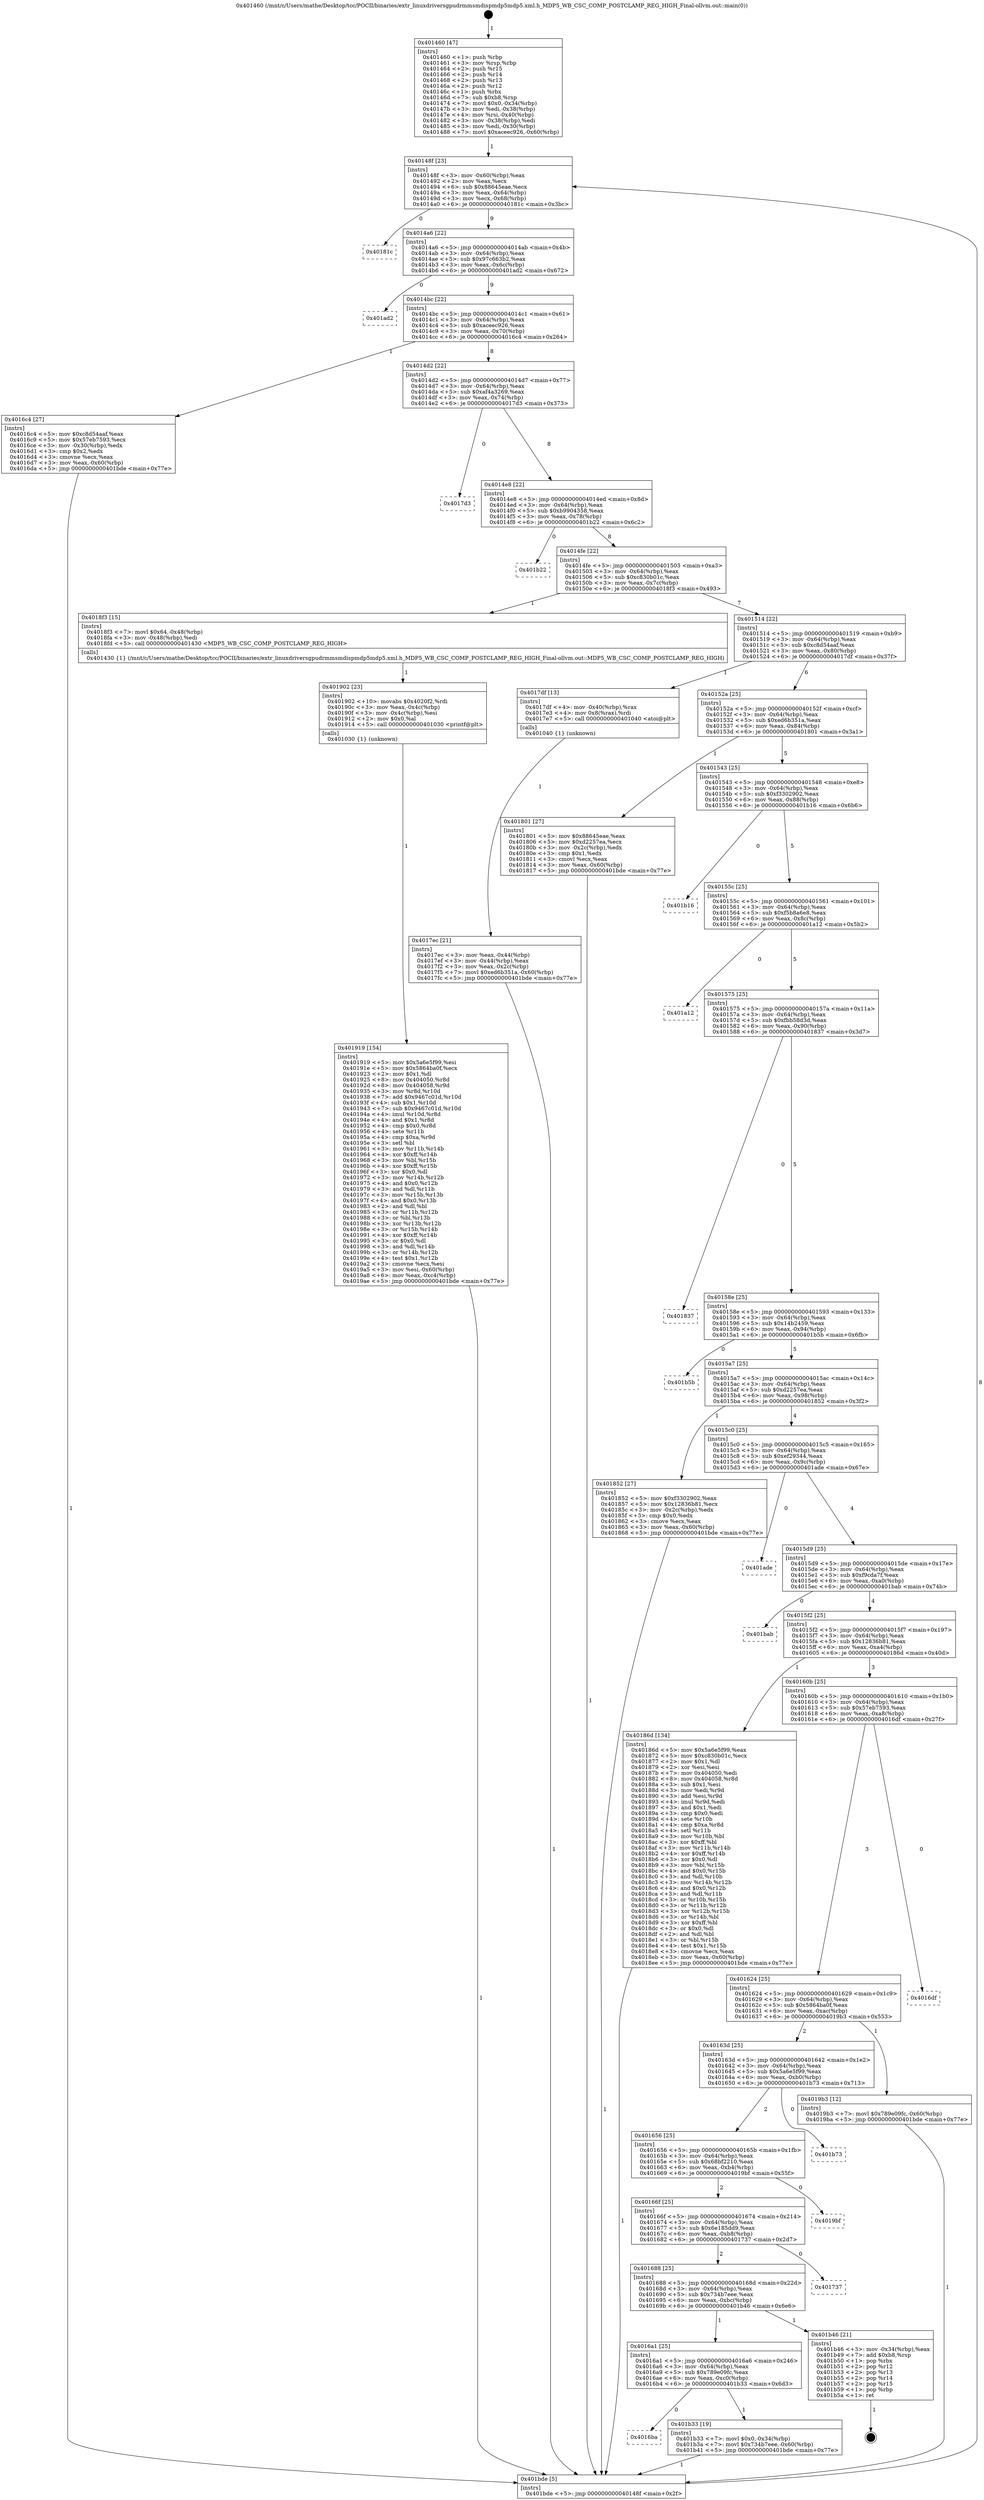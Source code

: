 digraph "0x401460" {
  label = "0x401460 (/mnt/c/Users/mathe/Desktop/tcc/POCII/binaries/extr_linuxdriversgpudrmmsmdispmdp5mdp5.xml.h_MDP5_WB_CSC_COMP_POSTCLAMP_REG_HIGH_Final-ollvm.out::main(0))"
  labelloc = "t"
  node[shape=record]

  Entry [label="",width=0.3,height=0.3,shape=circle,fillcolor=black,style=filled]
  "0x40148f" [label="{
     0x40148f [23]\l
     | [instrs]\l
     &nbsp;&nbsp;0x40148f \<+3\>: mov -0x60(%rbp),%eax\l
     &nbsp;&nbsp;0x401492 \<+2\>: mov %eax,%ecx\l
     &nbsp;&nbsp;0x401494 \<+6\>: sub $0x88645eae,%ecx\l
     &nbsp;&nbsp;0x40149a \<+3\>: mov %eax,-0x64(%rbp)\l
     &nbsp;&nbsp;0x40149d \<+3\>: mov %ecx,-0x68(%rbp)\l
     &nbsp;&nbsp;0x4014a0 \<+6\>: je 000000000040181c \<main+0x3bc\>\l
  }"]
  "0x40181c" [label="{
     0x40181c\l
  }", style=dashed]
  "0x4014a6" [label="{
     0x4014a6 [22]\l
     | [instrs]\l
     &nbsp;&nbsp;0x4014a6 \<+5\>: jmp 00000000004014ab \<main+0x4b\>\l
     &nbsp;&nbsp;0x4014ab \<+3\>: mov -0x64(%rbp),%eax\l
     &nbsp;&nbsp;0x4014ae \<+5\>: sub $0x97c663b2,%eax\l
     &nbsp;&nbsp;0x4014b3 \<+3\>: mov %eax,-0x6c(%rbp)\l
     &nbsp;&nbsp;0x4014b6 \<+6\>: je 0000000000401ad2 \<main+0x672\>\l
  }"]
  Exit [label="",width=0.3,height=0.3,shape=circle,fillcolor=black,style=filled,peripheries=2]
  "0x401ad2" [label="{
     0x401ad2\l
  }", style=dashed]
  "0x4014bc" [label="{
     0x4014bc [22]\l
     | [instrs]\l
     &nbsp;&nbsp;0x4014bc \<+5\>: jmp 00000000004014c1 \<main+0x61\>\l
     &nbsp;&nbsp;0x4014c1 \<+3\>: mov -0x64(%rbp),%eax\l
     &nbsp;&nbsp;0x4014c4 \<+5\>: sub $0xaceec926,%eax\l
     &nbsp;&nbsp;0x4014c9 \<+3\>: mov %eax,-0x70(%rbp)\l
     &nbsp;&nbsp;0x4014cc \<+6\>: je 00000000004016c4 \<main+0x264\>\l
  }"]
  "0x4016ba" [label="{
     0x4016ba\l
  }", style=dashed]
  "0x4016c4" [label="{
     0x4016c4 [27]\l
     | [instrs]\l
     &nbsp;&nbsp;0x4016c4 \<+5\>: mov $0xc8d54aaf,%eax\l
     &nbsp;&nbsp;0x4016c9 \<+5\>: mov $0x57eb7593,%ecx\l
     &nbsp;&nbsp;0x4016ce \<+3\>: mov -0x30(%rbp),%edx\l
     &nbsp;&nbsp;0x4016d1 \<+3\>: cmp $0x2,%edx\l
     &nbsp;&nbsp;0x4016d4 \<+3\>: cmovne %ecx,%eax\l
     &nbsp;&nbsp;0x4016d7 \<+3\>: mov %eax,-0x60(%rbp)\l
     &nbsp;&nbsp;0x4016da \<+5\>: jmp 0000000000401bde \<main+0x77e\>\l
  }"]
  "0x4014d2" [label="{
     0x4014d2 [22]\l
     | [instrs]\l
     &nbsp;&nbsp;0x4014d2 \<+5\>: jmp 00000000004014d7 \<main+0x77\>\l
     &nbsp;&nbsp;0x4014d7 \<+3\>: mov -0x64(%rbp),%eax\l
     &nbsp;&nbsp;0x4014da \<+5\>: sub $0xaf4a3269,%eax\l
     &nbsp;&nbsp;0x4014df \<+3\>: mov %eax,-0x74(%rbp)\l
     &nbsp;&nbsp;0x4014e2 \<+6\>: je 00000000004017d3 \<main+0x373\>\l
  }"]
  "0x401bde" [label="{
     0x401bde [5]\l
     | [instrs]\l
     &nbsp;&nbsp;0x401bde \<+5\>: jmp 000000000040148f \<main+0x2f\>\l
  }"]
  "0x401460" [label="{
     0x401460 [47]\l
     | [instrs]\l
     &nbsp;&nbsp;0x401460 \<+1\>: push %rbp\l
     &nbsp;&nbsp;0x401461 \<+3\>: mov %rsp,%rbp\l
     &nbsp;&nbsp;0x401464 \<+2\>: push %r15\l
     &nbsp;&nbsp;0x401466 \<+2\>: push %r14\l
     &nbsp;&nbsp;0x401468 \<+2\>: push %r13\l
     &nbsp;&nbsp;0x40146a \<+2\>: push %r12\l
     &nbsp;&nbsp;0x40146c \<+1\>: push %rbx\l
     &nbsp;&nbsp;0x40146d \<+7\>: sub $0xb8,%rsp\l
     &nbsp;&nbsp;0x401474 \<+7\>: movl $0x0,-0x34(%rbp)\l
     &nbsp;&nbsp;0x40147b \<+3\>: mov %edi,-0x38(%rbp)\l
     &nbsp;&nbsp;0x40147e \<+4\>: mov %rsi,-0x40(%rbp)\l
     &nbsp;&nbsp;0x401482 \<+3\>: mov -0x38(%rbp),%edi\l
     &nbsp;&nbsp;0x401485 \<+3\>: mov %edi,-0x30(%rbp)\l
     &nbsp;&nbsp;0x401488 \<+7\>: movl $0xaceec926,-0x60(%rbp)\l
  }"]
  "0x401b33" [label="{
     0x401b33 [19]\l
     | [instrs]\l
     &nbsp;&nbsp;0x401b33 \<+7\>: movl $0x0,-0x34(%rbp)\l
     &nbsp;&nbsp;0x401b3a \<+7\>: movl $0x734b7eee,-0x60(%rbp)\l
     &nbsp;&nbsp;0x401b41 \<+5\>: jmp 0000000000401bde \<main+0x77e\>\l
  }"]
  "0x4017d3" [label="{
     0x4017d3\l
  }", style=dashed]
  "0x4014e8" [label="{
     0x4014e8 [22]\l
     | [instrs]\l
     &nbsp;&nbsp;0x4014e8 \<+5\>: jmp 00000000004014ed \<main+0x8d\>\l
     &nbsp;&nbsp;0x4014ed \<+3\>: mov -0x64(%rbp),%eax\l
     &nbsp;&nbsp;0x4014f0 \<+5\>: sub $0xb9904358,%eax\l
     &nbsp;&nbsp;0x4014f5 \<+3\>: mov %eax,-0x78(%rbp)\l
     &nbsp;&nbsp;0x4014f8 \<+6\>: je 0000000000401b22 \<main+0x6c2\>\l
  }"]
  "0x4016a1" [label="{
     0x4016a1 [25]\l
     | [instrs]\l
     &nbsp;&nbsp;0x4016a1 \<+5\>: jmp 00000000004016a6 \<main+0x246\>\l
     &nbsp;&nbsp;0x4016a6 \<+3\>: mov -0x64(%rbp),%eax\l
     &nbsp;&nbsp;0x4016a9 \<+5\>: sub $0x789e09fc,%eax\l
     &nbsp;&nbsp;0x4016ae \<+6\>: mov %eax,-0xc0(%rbp)\l
     &nbsp;&nbsp;0x4016b4 \<+6\>: je 0000000000401b33 \<main+0x6d3\>\l
  }"]
  "0x401b22" [label="{
     0x401b22\l
  }", style=dashed]
  "0x4014fe" [label="{
     0x4014fe [22]\l
     | [instrs]\l
     &nbsp;&nbsp;0x4014fe \<+5\>: jmp 0000000000401503 \<main+0xa3\>\l
     &nbsp;&nbsp;0x401503 \<+3\>: mov -0x64(%rbp),%eax\l
     &nbsp;&nbsp;0x401506 \<+5\>: sub $0xc830b01c,%eax\l
     &nbsp;&nbsp;0x40150b \<+3\>: mov %eax,-0x7c(%rbp)\l
     &nbsp;&nbsp;0x40150e \<+6\>: je 00000000004018f3 \<main+0x493\>\l
  }"]
  "0x401b46" [label="{
     0x401b46 [21]\l
     | [instrs]\l
     &nbsp;&nbsp;0x401b46 \<+3\>: mov -0x34(%rbp),%eax\l
     &nbsp;&nbsp;0x401b49 \<+7\>: add $0xb8,%rsp\l
     &nbsp;&nbsp;0x401b50 \<+1\>: pop %rbx\l
     &nbsp;&nbsp;0x401b51 \<+2\>: pop %r12\l
     &nbsp;&nbsp;0x401b53 \<+2\>: pop %r13\l
     &nbsp;&nbsp;0x401b55 \<+2\>: pop %r14\l
     &nbsp;&nbsp;0x401b57 \<+2\>: pop %r15\l
     &nbsp;&nbsp;0x401b59 \<+1\>: pop %rbp\l
     &nbsp;&nbsp;0x401b5a \<+1\>: ret\l
  }"]
  "0x4018f3" [label="{
     0x4018f3 [15]\l
     | [instrs]\l
     &nbsp;&nbsp;0x4018f3 \<+7\>: movl $0x64,-0x48(%rbp)\l
     &nbsp;&nbsp;0x4018fa \<+3\>: mov -0x48(%rbp),%edi\l
     &nbsp;&nbsp;0x4018fd \<+5\>: call 0000000000401430 \<MDP5_WB_CSC_COMP_POSTCLAMP_REG_HIGH\>\l
     | [calls]\l
     &nbsp;&nbsp;0x401430 \{1\} (/mnt/c/Users/mathe/Desktop/tcc/POCII/binaries/extr_linuxdriversgpudrmmsmdispmdp5mdp5.xml.h_MDP5_WB_CSC_COMP_POSTCLAMP_REG_HIGH_Final-ollvm.out::MDP5_WB_CSC_COMP_POSTCLAMP_REG_HIGH)\l
  }"]
  "0x401514" [label="{
     0x401514 [22]\l
     | [instrs]\l
     &nbsp;&nbsp;0x401514 \<+5\>: jmp 0000000000401519 \<main+0xb9\>\l
     &nbsp;&nbsp;0x401519 \<+3\>: mov -0x64(%rbp),%eax\l
     &nbsp;&nbsp;0x40151c \<+5\>: sub $0xc8d54aaf,%eax\l
     &nbsp;&nbsp;0x401521 \<+3\>: mov %eax,-0x80(%rbp)\l
     &nbsp;&nbsp;0x401524 \<+6\>: je 00000000004017df \<main+0x37f\>\l
  }"]
  "0x401688" [label="{
     0x401688 [25]\l
     | [instrs]\l
     &nbsp;&nbsp;0x401688 \<+5\>: jmp 000000000040168d \<main+0x22d\>\l
     &nbsp;&nbsp;0x40168d \<+3\>: mov -0x64(%rbp),%eax\l
     &nbsp;&nbsp;0x401690 \<+5\>: sub $0x734b7eee,%eax\l
     &nbsp;&nbsp;0x401695 \<+6\>: mov %eax,-0xbc(%rbp)\l
     &nbsp;&nbsp;0x40169b \<+6\>: je 0000000000401b46 \<main+0x6e6\>\l
  }"]
  "0x4017df" [label="{
     0x4017df [13]\l
     | [instrs]\l
     &nbsp;&nbsp;0x4017df \<+4\>: mov -0x40(%rbp),%rax\l
     &nbsp;&nbsp;0x4017e3 \<+4\>: mov 0x8(%rax),%rdi\l
     &nbsp;&nbsp;0x4017e7 \<+5\>: call 0000000000401040 \<atoi@plt\>\l
     | [calls]\l
     &nbsp;&nbsp;0x401040 \{1\} (unknown)\l
  }"]
  "0x40152a" [label="{
     0x40152a [25]\l
     | [instrs]\l
     &nbsp;&nbsp;0x40152a \<+5\>: jmp 000000000040152f \<main+0xcf\>\l
     &nbsp;&nbsp;0x40152f \<+3\>: mov -0x64(%rbp),%eax\l
     &nbsp;&nbsp;0x401532 \<+5\>: sub $0xed6b351a,%eax\l
     &nbsp;&nbsp;0x401537 \<+6\>: mov %eax,-0x84(%rbp)\l
     &nbsp;&nbsp;0x40153d \<+6\>: je 0000000000401801 \<main+0x3a1\>\l
  }"]
  "0x4017ec" [label="{
     0x4017ec [21]\l
     | [instrs]\l
     &nbsp;&nbsp;0x4017ec \<+3\>: mov %eax,-0x44(%rbp)\l
     &nbsp;&nbsp;0x4017ef \<+3\>: mov -0x44(%rbp),%eax\l
     &nbsp;&nbsp;0x4017f2 \<+3\>: mov %eax,-0x2c(%rbp)\l
     &nbsp;&nbsp;0x4017f5 \<+7\>: movl $0xed6b351a,-0x60(%rbp)\l
     &nbsp;&nbsp;0x4017fc \<+5\>: jmp 0000000000401bde \<main+0x77e\>\l
  }"]
  "0x401737" [label="{
     0x401737\l
  }", style=dashed]
  "0x401801" [label="{
     0x401801 [27]\l
     | [instrs]\l
     &nbsp;&nbsp;0x401801 \<+5\>: mov $0x88645eae,%eax\l
     &nbsp;&nbsp;0x401806 \<+5\>: mov $0xd2257ea,%ecx\l
     &nbsp;&nbsp;0x40180b \<+3\>: mov -0x2c(%rbp),%edx\l
     &nbsp;&nbsp;0x40180e \<+3\>: cmp $0x1,%edx\l
     &nbsp;&nbsp;0x401811 \<+3\>: cmovl %ecx,%eax\l
     &nbsp;&nbsp;0x401814 \<+3\>: mov %eax,-0x60(%rbp)\l
     &nbsp;&nbsp;0x401817 \<+5\>: jmp 0000000000401bde \<main+0x77e\>\l
  }"]
  "0x401543" [label="{
     0x401543 [25]\l
     | [instrs]\l
     &nbsp;&nbsp;0x401543 \<+5\>: jmp 0000000000401548 \<main+0xe8\>\l
     &nbsp;&nbsp;0x401548 \<+3\>: mov -0x64(%rbp),%eax\l
     &nbsp;&nbsp;0x40154b \<+5\>: sub $0xf3302902,%eax\l
     &nbsp;&nbsp;0x401550 \<+6\>: mov %eax,-0x88(%rbp)\l
     &nbsp;&nbsp;0x401556 \<+6\>: je 0000000000401b16 \<main+0x6b6\>\l
  }"]
  "0x40166f" [label="{
     0x40166f [25]\l
     | [instrs]\l
     &nbsp;&nbsp;0x40166f \<+5\>: jmp 0000000000401674 \<main+0x214\>\l
     &nbsp;&nbsp;0x401674 \<+3\>: mov -0x64(%rbp),%eax\l
     &nbsp;&nbsp;0x401677 \<+5\>: sub $0x6e185dd9,%eax\l
     &nbsp;&nbsp;0x40167c \<+6\>: mov %eax,-0xb8(%rbp)\l
     &nbsp;&nbsp;0x401682 \<+6\>: je 0000000000401737 \<main+0x2d7\>\l
  }"]
  "0x401b16" [label="{
     0x401b16\l
  }", style=dashed]
  "0x40155c" [label="{
     0x40155c [25]\l
     | [instrs]\l
     &nbsp;&nbsp;0x40155c \<+5\>: jmp 0000000000401561 \<main+0x101\>\l
     &nbsp;&nbsp;0x401561 \<+3\>: mov -0x64(%rbp),%eax\l
     &nbsp;&nbsp;0x401564 \<+5\>: sub $0xf5b8a6e8,%eax\l
     &nbsp;&nbsp;0x401569 \<+6\>: mov %eax,-0x8c(%rbp)\l
     &nbsp;&nbsp;0x40156f \<+6\>: je 0000000000401a12 \<main+0x5b2\>\l
  }"]
  "0x4019bf" [label="{
     0x4019bf\l
  }", style=dashed]
  "0x401a12" [label="{
     0x401a12\l
  }", style=dashed]
  "0x401575" [label="{
     0x401575 [25]\l
     | [instrs]\l
     &nbsp;&nbsp;0x401575 \<+5\>: jmp 000000000040157a \<main+0x11a\>\l
     &nbsp;&nbsp;0x40157a \<+3\>: mov -0x64(%rbp),%eax\l
     &nbsp;&nbsp;0x40157d \<+5\>: sub $0xfbb58d3d,%eax\l
     &nbsp;&nbsp;0x401582 \<+6\>: mov %eax,-0x90(%rbp)\l
     &nbsp;&nbsp;0x401588 \<+6\>: je 0000000000401837 \<main+0x3d7\>\l
  }"]
  "0x401656" [label="{
     0x401656 [25]\l
     | [instrs]\l
     &nbsp;&nbsp;0x401656 \<+5\>: jmp 000000000040165b \<main+0x1fb\>\l
     &nbsp;&nbsp;0x40165b \<+3\>: mov -0x64(%rbp),%eax\l
     &nbsp;&nbsp;0x40165e \<+5\>: sub $0x68bf2210,%eax\l
     &nbsp;&nbsp;0x401663 \<+6\>: mov %eax,-0xb4(%rbp)\l
     &nbsp;&nbsp;0x401669 \<+6\>: je 00000000004019bf \<main+0x55f\>\l
  }"]
  "0x401837" [label="{
     0x401837\l
  }", style=dashed]
  "0x40158e" [label="{
     0x40158e [25]\l
     | [instrs]\l
     &nbsp;&nbsp;0x40158e \<+5\>: jmp 0000000000401593 \<main+0x133\>\l
     &nbsp;&nbsp;0x401593 \<+3\>: mov -0x64(%rbp),%eax\l
     &nbsp;&nbsp;0x401596 \<+5\>: sub $0x14b2459,%eax\l
     &nbsp;&nbsp;0x40159b \<+6\>: mov %eax,-0x94(%rbp)\l
     &nbsp;&nbsp;0x4015a1 \<+6\>: je 0000000000401b5b \<main+0x6fb\>\l
  }"]
  "0x401b73" [label="{
     0x401b73\l
  }", style=dashed]
  "0x401b5b" [label="{
     0x401b5b\l
  }", style=dashed]
  "0x4015a7" [label="{
     0x4015a7 [25]\l
     | [instrs]\l
     &nbsp;&nbsp;0x4015a7 \<+5\>: jmp 00000000004015ac \<main+0x14c\>\l
     &nbsp;&nbsp;0x4015ac \<+3\>: mov -0x64(%rbp),%eax\l
     &nbsp;&nbsp;0x4015af \<+5\>: sub $0xd2257ea,%eax\l
     &nbsp;&nbsp;0x4015b4 \<+6\>: mov %eax,-0x98(%rbp)\l
     &nbsp;&nbsp;0x4015ba \<+6\>: je 0000000000401852 \<main+0x3f2\>\l
  }"]
  "0x40163d" [label="{
     0x40163d [25]\l
     | [instrs]\l
     &nbsp;&nbsp;0x40163d \<+5\>: jmp 0000000000401642 \<main+0x1e2\>\l
     &nbsp;&nbsp;0x401642 \<+3\>: mov -0x64(%rbp),%eax\l
     &nbsp;&nbsp;0x401645 \<+5\>: sub $0x5a6e5f99,%eax\l
     &nbsp;&nbsp;0x40164a \<+6\>: mov %eax,-0xb0(%rbp)\l
     &nbsp;&nbsp;0x401650 \<+6\>: je 0000000000401b73 \<main+0x713\>\l
  }"]
  "0x401852" [label="{
     0x401852 [27]\l
     | [instrs]\l
     &nbsp;&nbsp;0x401852 \<+5\>: mov $0xf3302902,%eax\l
     &nbsp;&nbsp;0x401857 \<+5\>: mov $0x12836b81,%ecx\l
     &nbsp;&nbsp;0x40185c \<+3\>: mov -0x2c(%rbp),%edx\l
     &nbsp;&nbsp;0x40185f \<+3\>: cmp $0x0,%edx\l
     &nbsp;&nbsp;0x401862 \<+3\>: cmove %ecx,%eax\l
     &nbsp;&nbsp;0x401865 \<+3\>: mov %eax,-0x60(%rbp)\l
     &nbsp;&nbsp;0x401868 \<+5\>: jmp 0000000000401bde \<main+0x77e\>\l
  }"]
  "0x4015c0" [label="{
     0x4015c0 [25]\l
     | [instrs]\l
     &nbsp;&nbsp;0x4015c0 \<+5\>: jmp 00000000004015c5 \<main+0x165\>\l
     &nbsp;&nbsp;0x4015c5 \<+3\>: mov -0x64(%rbp),%eax\l
     &nbsp;&nbsp;0x4015c8 \<+5\>: sub $0xef29344,%eax\l
     &nbsp;&nbsp;0x4015cd \<+6\>: mov %eax,-0x9c(%rbp)\l
     &nbsp;&nbsp;0x4015d3 \<+6\>: je 0000000000401ade \<main+0x67e\>\l
  }"]
  "0x4019b3" [label="{
     0x4019b3 [12]\l
     | [instrs]\l
     &nbsp;&nbsp;0x4019b3 \<+7\>: movl $0x789e09fc,-0x60(%rbp)\l
     &nbsp;&nbsp;0x4019ba \<+5\>: jmp 0000000000401bde \<main+0x77e\>\l
  }"]
  "0x401ade" [label="{
     0x401ade\l
  }", style=dashed]
  "0x4015d9" [label="{
     0x4015d9 [25]\l
     | [instrs]\l
     &nbsp;&nbsp;0x4015d9 \<+5\>: jmp 00000000004015de \<main+0x17e\>\l
     &nbsp;&nbsp;0x4015de \<+3\>: mov -0x64(%rbp),%eax\l
     &nbsp;&nbsp;0x4015e1 \<+5\>: sub $0xf9cda7f,%eax\l
     &nbsp;&nbsp;0x4015e6 \<+6\>: mov %eax,-0xa0(%rbp)\l
     &nbsp;&nbsp;0x4015ec \<+6\>: je 0000000000401bab \<main+0x74b\>\l
  }"]
  "0x401624" [label="{
     0x401624 [25]\l
     | [instrs]\l
     &nbsp;&nbsp;0x401624 \<+5\>: jmp 0000000000401629 \<main+0x1c9\>\l
     &nbsp;&nbsp;0x401629 \<+3\>: mov -0x64(%rbp),%eax\l
     &nbsp;&nbsp;0x40162c \<+5\>: sub $0x5864ba0f,%eax\l
     &nbsp;&nbsp;0x401631 \<+6\>: mov %eax,-0xac(%rbp)\l
     &nbsp;&nbsp;0x401637 \<+6\>: je 00000000004019b3 \<main+0x553\>\l
  }"]
  "0x401bab" [label="{
     0x401bab\l
  }", style=dashed]
  "0x4015f2" [label="{
     0x4015f2 [25]\l
     | [instrs]\l
     &nbsp;&nbsp;0x4015f2 \<+5\>: jmp 00000000004015f7 \<main+0x197\>\l
     &nbsp;&nbsp;0x4015f7 \<+3\>: mov -0x64(%rbp),%eax\l
     &nbsp;&nbsp;0x4015fa \<+5\>: sub $0x12836b81,%eax\l
     &nbsp;&nbsp;0x4015ff \<+6\>: mov %eax,-0xa4(%rbp)\l
     &nbsp;&nbsp;0x401605 \<+6\>: je 000000000040186d \<main+0x40d\>\l
  }"]
  "0x4016df" [label="{
     0x4016df\l
  }", style=dashed]
  "0x40186d" [label="{
     0x40186d [134]\l
     | [instrs]\l
     &nbsp;&nbsp;0x40186d \<+5\>: mov $0x5a6e5f99,%eax\l
     &nbsp;&nbsp;0x401872 \<+5\>: mov $0xc830b01c,%ecx\l
     &nbsp;&nbsp;0x401877 \<+2\>: mov $0x1,%dl\l
     &nbsp;&nbsp;0x401879 \<+2\>: xor %esi,%esi\l
     &nbsp;&nbsp;0x40187b \<+7\>: mov 0x404050,%edi\l
     &nbsp;&nbsp;0x401882 \<+8\>: mov 0x404058,%r8d\l
     &nbsp;&nbsp;0x40188a \<+3\>: sub $0x1,%esi\l
     &nbsp;&nbsp;0x40188d \<+3\>: mov %edi,%r9d\l
     &nbsp;&nbsp;0x401890 \<+3\>: add %esi,%r9d\l
     &nbsp;&nbsp;0x401893 \<+4\>: imul %r9d,%edi\l
     &nbsp;&nbsp;0x401897 \<+3\>: and $0x1,%edi\l
     &nbsp;&nbsp;0x40189a \<+3\>: cmp $0x0,%edi\l
     &nbsp;&nbsp;0x40189d \<+4\>: sete %r10b\l
     &nbsp;&nbsp;0x4018a1 \<+4\>: cmp $0xa,%r8d\l
     &nbsp;&nbsp;0x4018a5 \<+4\>: setl %r11b\l
     &nbsp;&nbsp;0x4018a9 \<+3\>: mov %r10b,%bl\l
     &nbsp;&nbsp;0x4018ac \<+3\>: xor $0xff,%bl\l
     &nbsp;&nbsp;0x4018af \<+3\>: mov %r11b,%r14b\l
     &nbsp;&nbsp;0x4018b2 \<+4\>: xor $0xff,%r14b\l
     &nbsp;&nbsp;0x4018b6 \<+3\>: xor $0x0,%dl\l
     &nbsp;&nbsp;0x4018b9 \<+3\>: mov %bl,%r15b\l
     &nbsp;&nbsp;0x4018bc \<+4\>: and $0x0,%r15b\l
     &nbsp;&nbsp;0x4018c0 \<+3\>: and %dl,%r10b\l
     &nbsp;&nbsp;0x4018c3 \<+3\>: mov %r14b,%r12b\l
     &nbsp;&nbsp;0x4018c6 \<+4\>: and $0x0,%r12b\l
     &nbsp;&nbsp;0x4018ca \<+3\>: and %dl,%r11b\l
     &nbsp;&nbsp;0x4018cd \<+3\>: or %r10b,%r15b\l
     &nbsp;&nbsp;0x4018d0 \<+3\>: or %r11b,%r12b\l
     &nbsp;&nbsp;0x4018d3 \<+3\>: xor %r12b,%r15b\l
     &nbsp;&nbsp;0x4018d6 \<+3\>: or %r14b,%bl\l
     &nbsp;&nbsp;0x4018d9 \<+3\>: xor $0xff,%bl\l
     &nbsp;&nbsp;0x4018dc \<+3\>: or $0x0,%dl\l
     &nbsp;&nbsp;0x4018df \<+2\>: and %dl,%bl\l
     &nbsp;&nbsp;0x4018e1 \<+3\>: or %bl,%r15b\l
     &nbsp;&nbsp;0x4018e4 \<+4\>: test $0x1,%r15b\l
     &nbsp;&nbsp;0x4018e8 \<+3\>: cmovne %ecx,%eax\l
     &nbsp;&nbsp;0x4018eb \<+3\>: mov %eax,-0x60(%rbp)\l
     &nbsp;&nbsp;0x4018ee \<+5\>: jmp 0000000000401bde \<main+0x77e\>\l
  }"]
  "0x40160b" [label="{
     0x40160b [25]\l
     | [instrs]\l
     &nbsp;&nbsp;0x40160b \<+5\>: jmp 0000000000401610 \<main+0x1b0\>\l
     &nbsp;&nbsp;0x401610 \<+3\>: mov -0x64(%rbp),%eax\l
     &nbsp;&nbsp;0x401613 \<+5\>: sub $0x57eb7593,%eax\l
     &nbsp;&nbsp;0x401618 \<+6\>: mov %eax,-0xa8(%rbp)\l
     &nbsp;&nbsp;0x40161e \<+6\>: je 00000000004016df \<main+0x27f\>\l
  }"]
  "0x401902" [label="{
     0x401902 [23]\l
     | [instrs]\l
     &nbsp;&nbsp;0x401902 \<+10\>: movabs $0x4020f2,%rdi\l
     &nbsp;&nbsp;0x40190c \<+3\>: mov %eax,-0x4c(%rbp)\l
     &nbsp;&nbsp;0x40190f \<+3\>: mov -0x4c(%rbp),%esi\l
     &nbsp;&nbsp;0x401912 \<+2\>: mov $0x0,%al\l
     &nbsp;&nbsp;0x401914 \<+5\>: call 0000000000401030 \<printf@plt\>\l
     | [calls]\l
     &nbsp;&nbsp;0x401030 \{1\} (unknown)\l
  }"]
  "0x401919" [label="{
     0x401919 [154]\l
     | [instrs]\l
     &nbsp;&nbsp;0x401919 \<+5\>: mov $0x5a6e5f99,%esi\l
     &nbsp;&nbsp;0x40191e \<+5\>: mov $0x5864ba0f,%ecx\l
     &nbsp;&nbsp;0x401923 \<+2\>: mov $0x1,%dl\l
     &nbsp;&nbsp;0x401925 \<+8\>: mov 0x404050,%r8d\l
     &nbsp;&nbsp;0x40192d \<+8\>: mov 0x404058,%r9d\l
     &nbsp;&nbsp;0x401935 \<+3\>: mov %r8d,%r10d\l
     &nbsp;&nbsp;0x401938 \<+7\>: add $0x9467c01d,%r10d\l
     &nbsp;&nbsp;0x40193f \<+4\>: sub $0x1,%r10d\l
     &nbsp;&nbsp;0x401943 \<+7\>: sub $0x9467c01d,%r10d\l
     &nbsp;&nbsp;0x40194a \<+4\>: imul %r10d,%r8d\l
     &nbsp;&nbsp;0x40194e \<+4\>: and $0x1,%r8d\l
     &nbsp;&nbsp;0x401952 \<+4\>: cmp $0x0,%r8d\l
     &nbsp;&nbsp;0x401956 \<+4\>: sete %r11b\l
     &nbsp;&nbsp;0x40195a \<+4\>: cmp $0xa,%r9d\l
     &nbsp;&nbsp;0x40195e \<+3\>: setl %bl\l
     &nbsp;&nbsp;0x401961 \<+3\>: mov %r11b,%r14b\l
     &nbsp;&nbsp;0x401964 \<+4\>: xor $0xff,%r14b\l
     &nbsp;&nbsp;0x401968 \<+3\>: mov %bl,%r15b\l
     &nbsp;&nbsp;0x40196b \<+4\>: xor $0xff,%r15b\l
     &nbsp;&nbsp;0x40196f \<+3\>: xor $0x0,%dl\l
     &nbsp;&nbsp;0x401972 \<+3\>: mov %r14b,%r12b\l
     &nbsp;&nbsp;0x401975 \<+4\>: and $0x0,%r12b\l
     &nbsp;&nbsp;0x401979 \<+3\>: and %dl,%r11b\l
     &nbsp;&nbsp;0x40197c \<+3\>: mov %r15b,%r13b\l
     &nbsp;&nbsp;0x40197f \<+4\>: and $0x0,%r13b\l
     &nbsp;&nbsp;0x401983 \<+2\>: and %dl,%bl\l
     &nbsp;&nbsp;0x401985 \<+3\>: or %r11b,%r12b\l
     &nbsp;&nbsp;0x401988 \<+3\>: or %bl,%r13b\l
     &nbsp;&nbsp;0x40198b \<+3\>: xor %r13b,%r12b\l
     &nbsp;&nbsp;0x40198e \<+3\>: or %r15b,%r14b\l
     &nbsp;&nbsp;0x401991 \<+4\>: xor $0xff,%r14b\l
     &nbsp;&nbsp;0x401995 \<+3\>: or $0x0,%dl\l
     &nbsp;&nbsp;0x401998 \<+3\>: and %dl,%r14b\l
     &nbsp;&nbsp;0x40199b \<+3\>: or %r14b,%r12b\l
     &nbsp;&nbsp;0x40199e \<+4\>: test $0x1,%r12b\l
     &nbsp;&nbsp;0x4019a2 \<+3\>: cmovne %ecx,%esi\l
     &nbsp;&nbsp;0x4019a5 \<+3\>: mov %esi,-0x60(%rbp)\l
     &nbsp;&nbsp;0x4019a8 \<+6\>: mov %eax,-0xc4(%rbp)\l
     &nbsp;&nbsp;0x4019ae \<+5\>: jmp 0000000000401bde \<main+0x77e\>\l
  }"]
  Entry -> "0x401460" [label=" 1"]
  "0x40148f" -> "0x40181c" [label=" 0"]
  "0x40148f" -> "0x4014a6" [label=" 9"]
  "0x401b46" -> Exit [label=" 1"]
  "0x4014a6" -> "0x401ad2" [label=" 0"]
  "0x4014a6" -> "0x4014bc" [label=" 9"]
  "0x401b33" -> "0x401bde" [label=" 1"]
  "0x4014bc" -> "0x4016c4" [label=" 1"]
  "0x4014bc" -> "0x4014d2" [label=" 8"]
  "0x4016c4" -> "0x401bde" [label=" 1"]
  "0x401460" -> "0x40148f" [label=" 1"]
  "0x401bde" -> "0x40148f" [label=" 8"]
  "0x4016a1" -> "0x4016ba" [label=" 0"]
  "0x4014d2" -> "0x4017d3" [label=" 0"]
  "0x4014d2" -> "0x4014e8" [label=" 8"]
  "0x4016a1" -> "0x401b33" [label=" 1"]
  "0x4014e8" -> "0x401b22" [label=" 0"]
  "0x4014e8" -> "0x4014fe" [label=" 8"]
  "0x401688" -> "0x4016a1" [label=" 1"]
  "0x4014fe" -> "0x4018f3" [label=" 1"]
  "0x4014fe" -> "0x401514" [label=" 7"]
  "0x401688" -> "0x401b46" [label=" 1"]
  "0x401514" -> "0x4017df" [label=" 1"]
  "0x401514" -> "0x40152a" [label=" 6"]
  "0x4017df" -> "0x4017ec" [label=" 1"]
  "0x4017ec" -> "0x401bde" [label=" 1"]
  "0x40166f" -> "0x401688" [label=" 2"]
  "0x40152a" -> "0x401801" [label=" 1"]
  "0x40152a" -> "0x401543" [label=" 5"]
  "0x401801" -> "0x401bde" [label=" 1"]
  "0x40166f" -> "0x401737" [label=" 0"]
  "0x401543" -> "0x401b16" [label=" 0"]
  "0x401543" -> "0x40155c" [label=" 5"]
  "0x401656" -> "0x40166f" [label=" 2"]
  "0x40155c" -> "0x401a12" [label=" 0"]
  "0x40155c" -> "0x401575" [label=" 5"]
  "0x401656" -> "0x4019bf" [label=" 0"]
  "0x401575" -> "0x401837" [label=" 0"]
  "0x401575" -> "0x40158e" [label=" 5"]
  "0x40163d" -> "0x401656" [label=" 2"]
  "0x40158e" -> "0x401b5b" [label=" 0"]
  "0x40158e" -> "0x4015a7" [label=" 5"]
  "0x40163d" -> "0x401b73" [label=" 0"]
  "0x4015a7" -> "0x401852" [label=" 1"]
  "0x4015a7" -> "0x4015c0" [label=" 4"]
  "0x401852" -> "0x401bde" [label=" 1"]
  "0x4019b3" -> "0x401bde" [label=" 1"]
  "0x4015c0" -> "0x401ade" [label=" 0"]
  "0x4015c0" -> "0x4015d9" [label=" 4"]
  "0x401624" -> "0x40163d" [label=" 2"]
  "0x4015d9" -> "0x401bab" [label=" 0"]
  "0x4015d9" -> "0x4015f2" [label=" 4"]
  "0x401624" -> "0x4019b3" [label=" 1"]
  "0x4015f2" -> "0x40186d" [label=" 1"]
  "0x4015f2" -> "0x40160b" [label=" 3"]
  "0x40186d" -> "0x401bde" [label=" 1"]
  "0x4018f3" -> "0x401902" [label=" 1"]
  "0x401902" -> "0x401919" [label=" 1"]
  "0x401919" -> "0x401bde" [label=" 1"]
  "0x40160b" -> "0x401624" [label=" 3"]
  "0x40160b" -> "0x4016df" [label=" 0"]
}
